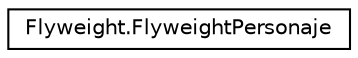 digraph "Graphical Class Hierarchy"
{
 // LATEX_PDF_SIZE
  edge [fontname="Helvetica",fontsize="10",labelfontname="Helvetica",labelfontsize="10"];
  node [fontname="Helvetica",fontsize="10",shape=record];
  rankdir="LR";
  Node0 [label="Flyweight.FlyweightPersonaje",height=0.2,width=0.4,color="black", fillcolor="white", style="filled",URL="$class_flyweight_1_1_flyweight_personaje.html",tooltip=" "];
}
